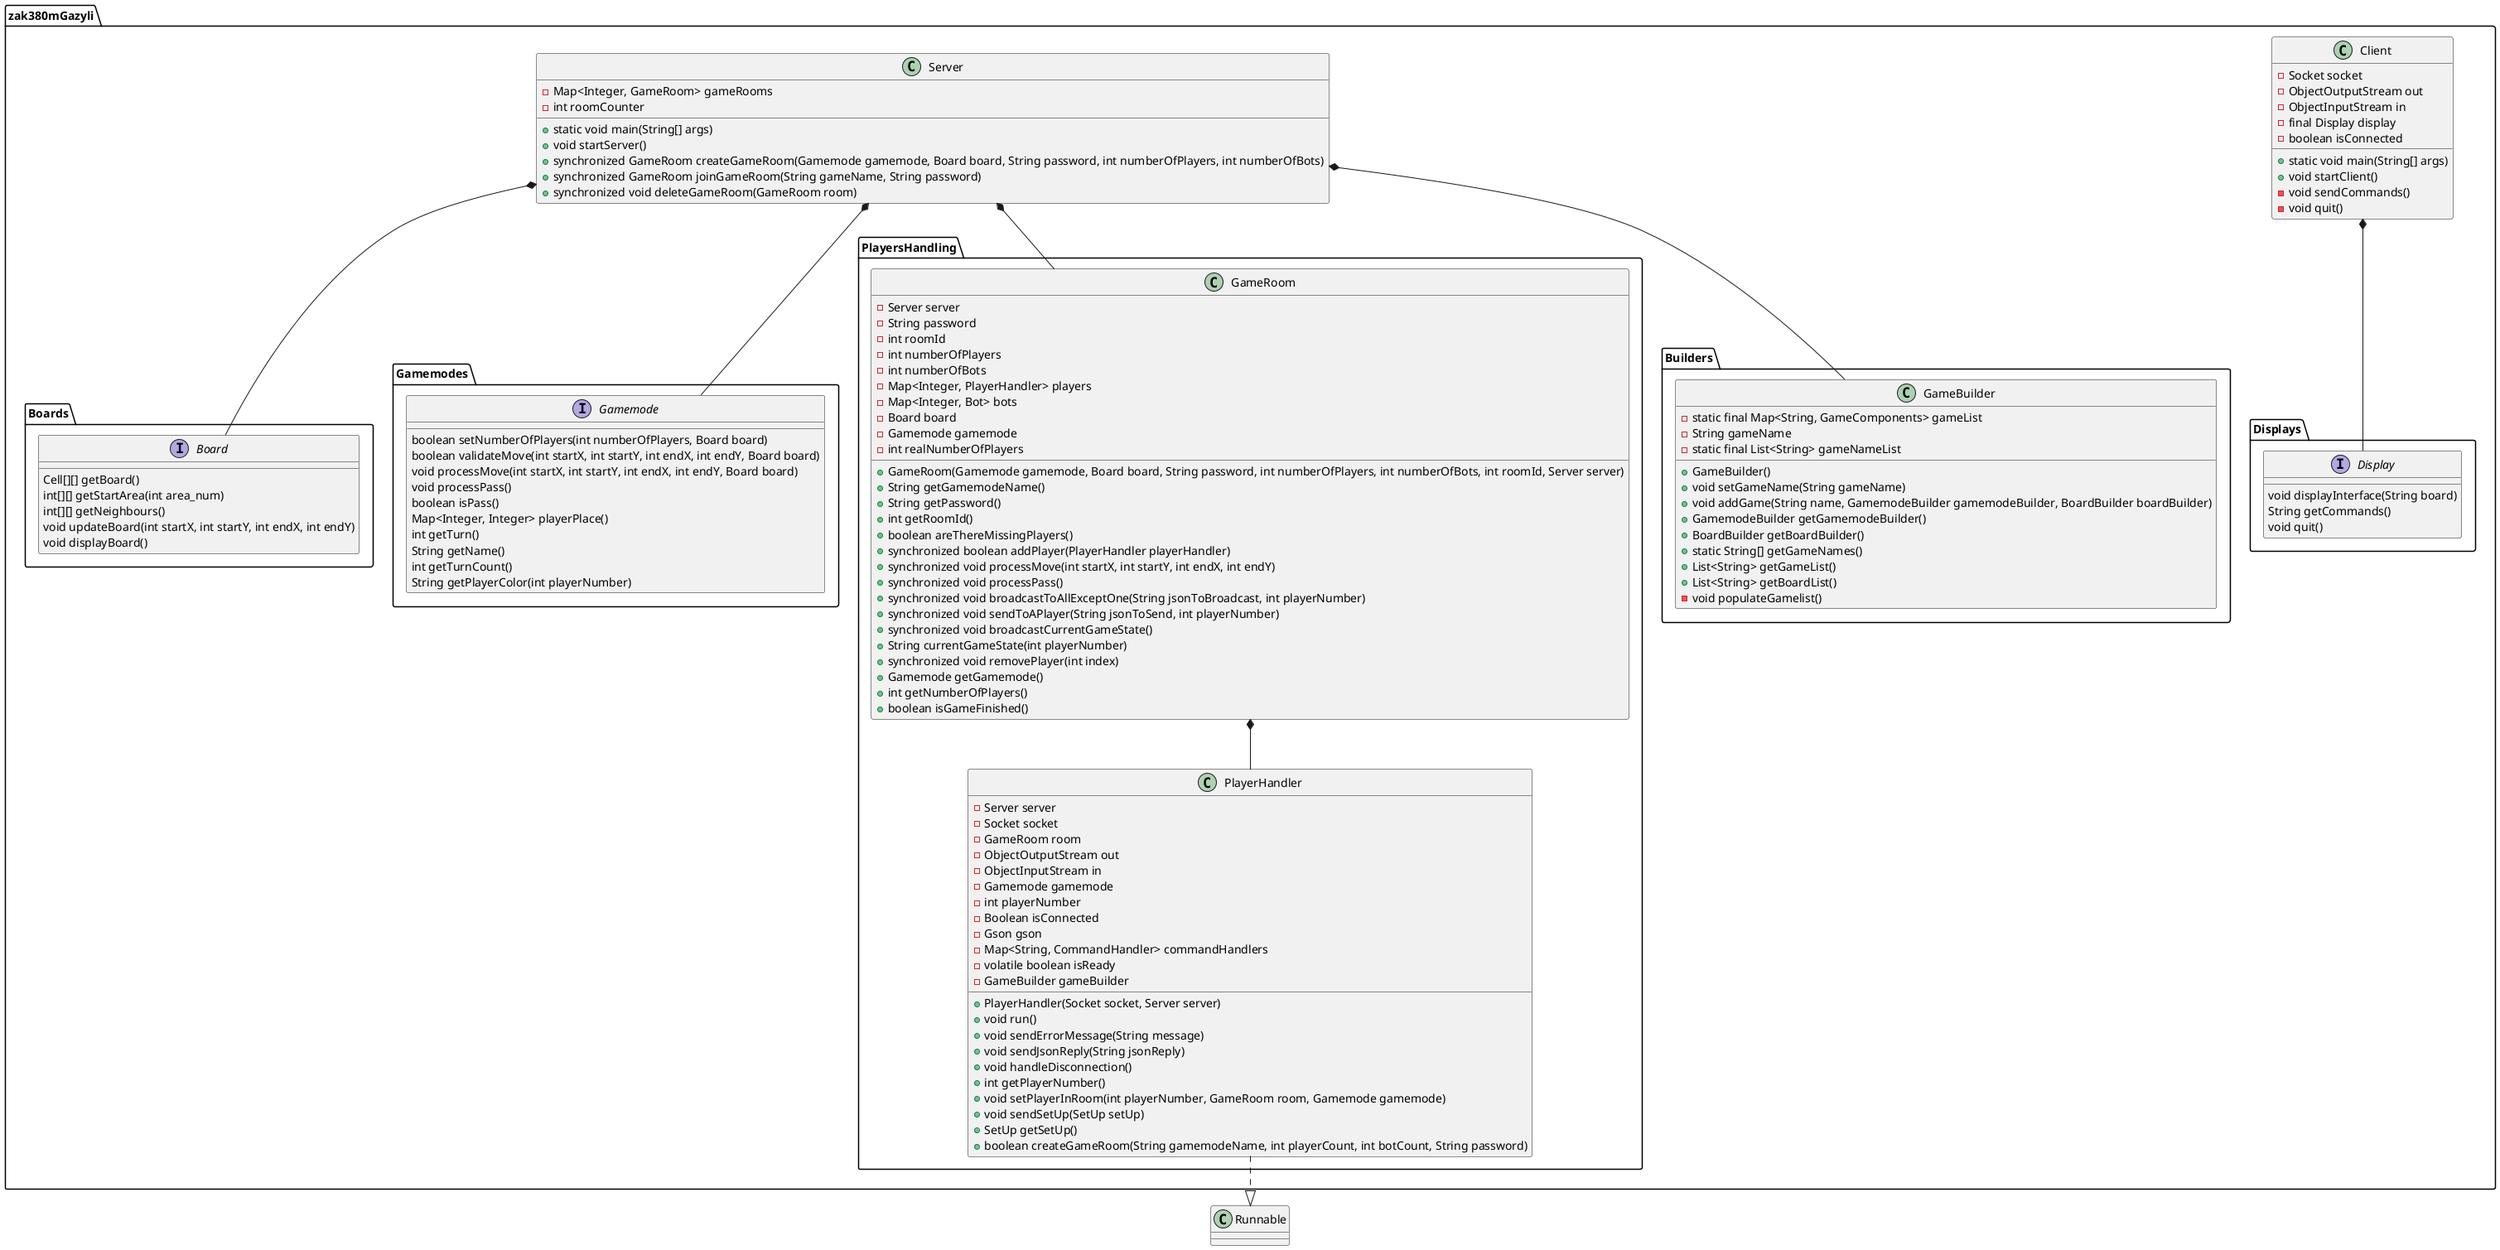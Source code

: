 @startuml

package zak380mGazyli.Boards {
    interface Board {
        Cell[][] getBoard()
        int[][] getStartArea(int area_num)
        int[][] getNeighbours()
        void updateBoard(int startX, int startY, int endX, int endY)
        void displayBoard()
    }
}

package zak380mGazyli.Gamemodes {
    interface Gamemode {
        boolean setNumberOfPlayers(int numberOfPlayers, Board board)
        boolean validateMove(int startX, int startY, int endX, int endY, Board board)
        void processMove(int startX, int startY, int endX, int endY, Board board)
        void processPass()
        boolean isPass()
        Map<Integer, Integer> playerPlace()
        int getTurn()
        String getName()
        int getTurnCount()
        String getPlayerColor(int playerNumber)
    }
}

package zak380mGazyli.PlayersHandling {
    class GameRoom {
        - Server server
        - String password
        - int roomId
        - int numberOfPlayers
        - int numberOfBots
        - Map<Integer, PlayerHandler> players
        - Map<Integer, Bot> bots
        - Board board
        - Gamemode gamemode
        - int realNumberOfPlayers
        + GameRoom(Gamemode gamemode, Board board, String password, int numberOfPlayers, int numberOfBots, int roomId, Server server)
        + String getGamemodeName()
        + String getPassword()
        + int getRoomId()
        + boolean areThereMissingPlayers()
        + synchronized boolean addPlayer(PlayerHandler playerHandler)
        + synchronized void processMove(int startX, int startY, int endX, int endY)
        + synchronized void processPass()
        + synchronized void broadcastToAllExceptOne(String jsonToBroadcast, int playerNumber)
        + synchronized void sendToAPlayer(String jsonToSend, int playerNumber)
        + synchronized void broadcastCurrentGameState()
        + String currentGameState(int playerNumber)
        + synchronized void removePlayer(int index)
        + Gamemode getGamemode()
        + int getNumberOfPlayers()
        + boolean isGameFinished()
    }

    class PlayerHandler {
        - Server server
        - Socket socket
        - GameRoom room
        - ObjectOutputStream out
        - ObjectInputStream in
        - Gamemode gamemode
        - int playerNumber
        - Boolean isConnected
        - Gson gson
        - Map<String, CommandHandler> commandHandlers
        - volatile boolean isReady
        - GameBuilder gameBuilder
        + PlayerHandler(Socket socket, Server server)
        + void run()
        + void sendErrorMessage(String message)
        + void sendJsonReply(String jsonReply)
        + void handleDisconnection()
        + int getPlayerNumber()
        + void setPlayerInRoom(int playerNumber, GameRoom room, Gamemode gamemode)
        + void sendSetUp(SetUp setUp)
        + SetUp getSetUp()
        + boolean createGameRoom(String gamemodeName, int playerCount, int botCount, String password)
    }
}

package zak380mGazyli {
    class Client {
        - Socket socket
        - ObjectOutputStream out
        - ObjectInputStream in
        - final Display display
        - boolean isConnected
        + static void main(String[] args)
        + void startClient()
        - void sendCommands()
        - void quit()
    }

    class Server {
        - Map<Integer, GameRoom> gameRooms
        - int roomCounter
        + static void main(String[] args)
        + void startServer()
        + synchronized GameRoom createGameRoom(Gamemode gamemode, Board board, String password, int numberOfPlayers, int numberOfBots)
        + synchronized GameRoom joinGameRoom(String gameName, String password)
        + synchronized void deleteGameRoom(GameRoom room)
    }
}

package zak380mGazyli.Displays {
    interface Display {
        void displayInterface(String board)
        String getCommands()
        void quit()
    }
}

package zak380mGazyli.Builders {
    class GameBuilder {
        - static final Map<String, GameComponents> gameList
        - String gameName
        - static final List<String> gameNameList
        + GameBuilder()
        + void setGameName(String gameName)
        + void addGame(String name, GamemodeBuilder gamemodeBuilder, BoardBuilder boardBuilder)
        + GamemodeBuilder getGamemodeBuilder()
        + BoardBuilder getBoardBuilder()
        + static String[] getGameNames()
        + List<String> getGameList()
        + List<String> getBoardList()
        - void populateGamelist()
    }
}

zak380mGazyli.Server *-- zak380mGazyli.PlayersHandling.GameRoom
zak380mGazyli.PlayersHandling.GameRoom *-- zak380mGazyli.PlayersHandling.PlayerHandler
zak380mGazyli.PlayersHandling.PlayerHandler ..|> Runnable
zak380mGazyli.Client *-- zak380mGazyli.Displays.Display
zak380mGazyli.Server *-- zak380mGazyli.Gamemodes.Gamemode
zak380mGazyli.Server *-- zak380mGazyli.Boards.Board
zak380mGazyli.Server *-- zak380mGazyli.Builders.GameBuilder

@enduml